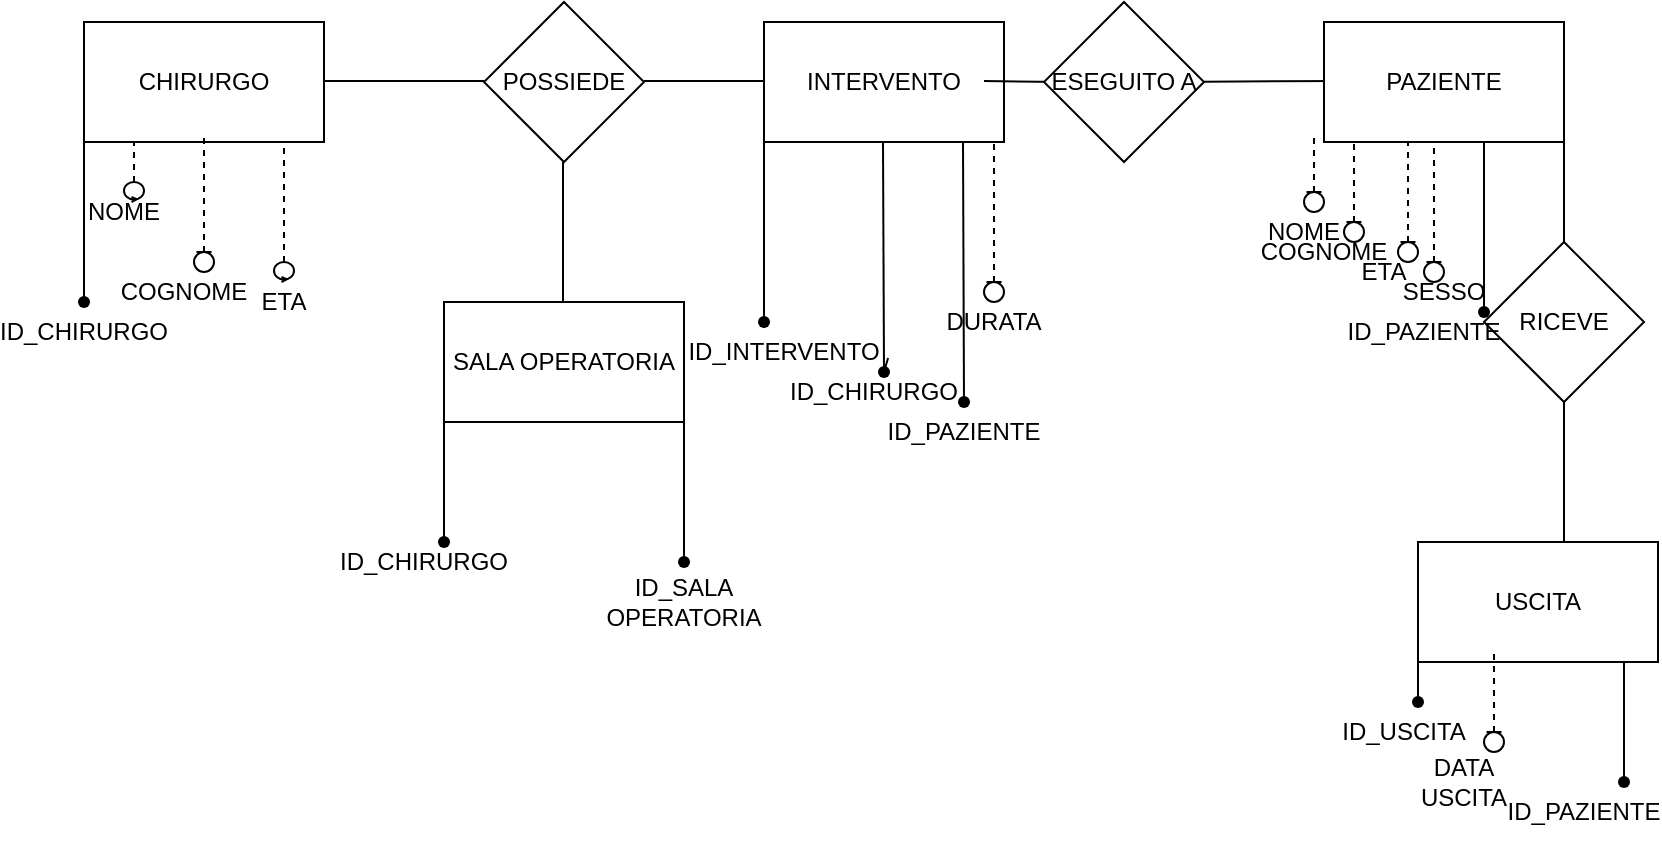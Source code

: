<mxfile version="20.8.16" type="device"><diagram name="Pagina-1" id="YYAqHqdakhzmwC8L4dUt"><mxGraphModel dx="1781" dy="600" grid="1" gridSize="10" guides="1" tooltips="1" connect="1" arrows="1" fold="1" page="1" pageScale="1" pageWidth="827" pageHeight="1169" math="0" shadow="0"><root><mxCell id="0"/><mxCell id="1" parent="0"/><mxCell id="OsOTePoWMQiRzXT1v3Qu-1" value="CHIRURGO" style="rounded=0;whiteSpace=wrap;html=1;" vertex="1" parent="1"><mxGeometry x="40" y="40" width="120" height="60" as="geometry"/></mxCell><mxCell id="OsOTePoWMQiRzXT1v3Qu-3" value="" style="endArrow=none;html=1;rounded=0;" edge="1" parent="1"><mxGeometry width="50" height="50" relative="1" as="geometry"><mxPoint x="160" y="69.5" as="sourcePoint"/><mxPoint x="240" y="69.5" as="targetPoint"/></mxGeometry></mxCell><mxCell id="OsOTePoWMQiRzXT1v3Qu-4" value="POSSIEDE" style="rhombus;whiteSpace=wrap;html=1;" vertex="1" parent="1"><mxGeometry x="240" y="30" width="80" height="80" as="geometry"/></mxCell><mxCell id="OsOTePoWMQiRzXT1v3Qu-5" value="" style="endArrow=none;html=1;rounded=0;" edge="1" parent="1"><mxGeometry width="50" height="50" relative="1" as="geometry"><mxPoint x="320" y="69.5" as="sourcePoint"/><mxPoint x="390" y="69.5" as="targetPoint"/></mxGeometry></mxCell><mxCell id="OsOTePoWMQiRzXT1v3Qu-6" value="INTERVENTO" style="rounded=0;whiteSpace=wrap;html=1;" vertex="1" parent="1"><mxGeometry x="380" y="40" width="120" height="60" as="geometry"/></mxCell><mxCell id="OsOTePoWMQiRzXT1v3Qu-7" value="" style="endArrow=none;html=1;rounded=0;" edge="1" parent="1"><mxGeometry width="50" height="50" relative="1" as="geometry"><mxPoint x="279.5" y="180" as="sourcePoint"/><mxPoint x="279.5" y="110" as="targetPoint"/></mxGeometry></mxCell><mxCell id="OsOTePoWMQiRzXT1v3Qu-8" value="SALA OPERATORIA" style="rounded=0;whiteSpace=wrap;html=1;" vertex="1" parent="1"><mxGeometry x="220" y="180" width="120" height="60" as="geometry"/></mxCell><mxCell id="OsOTePoWMQiRzXT1v3Qu-10" value="" style="endArrow=none;html=1;rounded=0;" edge="1" parent="1"><mxGeometry width="50" height="50" relative="1" as="geometry"><mxPoint x="490" y="69.5" as="sourcePoint"/><mxPoint x="530" y="70" as="targetPoint"/></mxGeometry></mxCell><mxCell id="OsOTePoWMQiRzXT1v3Qu-12" value="" style="endArrow=none;html=1;rounded=0;startArrow=none;" edge="1" parent="1" source="OsOTePoWMQiRzXT1v3Qu-11"><mxGeometry width="50" height="50" relative="1" as="geometry"><mxPoint x="600" y="69.5" as="sourcePoint"/><mxPoint x="670" y="69.5" as="targetPoint"/></mxGeometry></mxCell><mxCell id="OsOTePoWMQiRzXT1v3Qu-13" value="" style="endArrow=none;html=1;rounded=0;" edge="1" parent="1" target="OsOTePoWMQiRzXT1v3Qu-11"><mxGeometry width="50" height="50" relative="1" as="geometry"><mxPoint x="600" y="69.5" as="sourcePoint"/><mxPoint x="670" y="69.5" as="targetPoint"/></mxGeometry></mxCell><mxCell id="OsOTePoWMQiRzXT1v3Qu-11" value="ESEGUITO A" style="rhombus;whiteSpace=wrap;html=1;" vertex="1" parent="1"><mxGeometry x="520" y="30" width="80" height="80" as="geometry"/></mxCell><mxCell id="OsOTePoWMQiRzXT1v3Qu-14" value="PAZIENTE" style="rounded=0;whiteSpace=wrap;html=1;" vertex="1" parent="1"><mxGeometry x="660" y="40" width="120" height="60" as="geometry"/></mxCell><mxCell id="OsOTePoWMQiRzXT1v3Qu-15" value="" style="endArrow=none;html=1;rounded=0;" edge="1" parent="1"><mxGeometry width="50" height="50" relative="1" as="geometry"><mxPoint x="780" y="160" as="sourcePoint"/><mxPoint x="780" y="100" as="targetPoint"/></mxGeometry></mxCell><mxCell id="OsOTePoWMQiRzXT1v3Qu-18" value="" style="endArrow=none;html=1;rounded=0;" edge="1" parent="1"><mxGeometry width="50" height="50" relative="1" as="geometry"><mxPoint x="780" y="300" as="sourcePoint"/><mxPoint x="780" y="230" as="targetPoint"/></mxGeometry></mxCell><mxCell id="OsOTePoWMQiRzXT1v3Qu-19" value="USCITA" style="rounded=0;whiteSpace=wrap;html=1;" vertex="1" parent="1"><mxGeometry x="707" y="300" width="120" height="60" as="geometry"/></mxCell><mxCell id="OsOTePoWMQiRzXT1v3Qu-20" value="RICEVE" style="rhombus;whiteSpace=wrap;html=1;" vertex="1" parent="1"><mxGeometry x="740" y="150" width="80" height="80" as="geometry"/></mxCell><mxCell id="OsOTePoWMQiRzXT1v3Qu-21" value="" style="endArrow=none;html=1;rounded=0;startArrow=none;" edge="1" parent="1" source="OsOTePoWMQiRzXT1v3Qu-22"><mxGeometry width="50" height="50" relative="1" as="geometry"><mxPoint x="40" y="180" as="sourcePoint"/><mxPoint x="40" y="90" as="targetPoint"/></mxGeometry></mxCell><mxCell id="OsOTePoWMQiRzXT1v3Qu-23" value="" style="endArrow=none;html=1;rounded=0;" edge="1" parent="1" target="OsOTePoWMQiRzXT1v3Qu-22"><mxGeometry width="50" height="50" relative="1" as="geometry"><mxPoint x="40" y="180" as="sourcePoint"/><mxPoint x="40" y="90" as="targetPoint"/></mxGeometry></mxCell><mxCell id="OsOTePoWMQiRzXT1v3Qu-22" value="" style="shape=waypoint;sketch=0;fillStyle=solid;size=6;pointerEvents=1;points=[];fillColor=none;resizable=0;rotatable=0;perimeter=centerPerimeter;snapToPoint=1;" vertex="1" parent="1"><mxGeometry x="30" y="170" width="20" height="20" as="geometry"/></mxCell><mxCell id="OsOTePoWMQiRzXT1v3Qu-24" value="ID_CHIRURGO" style="text;strokeColor=none;align=center;fillColor=none;html=1;verticalAlign=middle;whiteSpace=wrap;rounded=0;" vertex="1" parent="1"><mxGeometry x="10" y="180" width="60" height="30" as="geometry"/></mxCell><mxCell id="OsOTePoWMQiRzXT1v3Qu-25" value="NOME" style="text;strokeColor=none;align=center;fillColor=none;html=1;verticalAlign=middle;whiteSpace=wrap;rounded=0;" vertex="1" parent="1"><mxGeometry x="30" y="120" width="60" height="30" as="geometry"/></mxCell><mxCell id="OsOTePoWMQiRzXT1v3Qu-26" value="COGNOME" style="text;strokeColor=none;align=center;fillColor=none;html=1;verticalAlign=middle;whiteSpace=wrap;rounded=0;" vertex="1" parent="1"><mxGeometry x="60" y="160" width="60" height="30" as="geometry"/></mxCell><mxCell id="OsOTePoWMQiRzXT1v3Qu-27" value="ETA" style="text;strokeColor=none;align=center;fillColor=none;html=1;verticalAlign=middle;whiteSpace=wrap;rounded=0;" vertex="1" parent="1"><mxGeometry x="110" y="165" width="60" height="30" as="geometry"/></mxCell><mxCell id="OsOTePoWMQiRzXT1v3Qu-28" value="" style="shape=umlLifeline;participant=umlControl;perimeter=lifelinePerimeter;whiteSpace=wrap;html=1;container=1;collapsible=0;recursiveResize=0;verticalAlign=top;spacingTop=36;outlineConnect=0;size=10;rotation=-180;" vertex="1" parent="1"><mxGeometry x="60" y="100" width="10" height="30" as="geometry"/></mxCell><mxCell id="OsOTePoWMQiRzXT1v3Qu-29" value="" style="shape=umlLifeline;participant=umlControl;perimeter=lifelinePerimeter;whiteSpace=wrap;html=1;container=1;collapsible=0;recursiveResize=0;verticalAlign=top;spacingTop=36;outlineConnect=0;size=10;rotation=-180;" vertex="1" parent="1"><mxGeometry x="135" y="100" width="10" height="70" as="geometry"/></mxCell><mxCell id="OsOTePoWMQiRzXT1v3Qu-30" value="" style="shape=umlLifeline;participant=umlEntity;perimeter=lifelinePerimeter;whiteSpace=wrap;html=1;container=1;collapsible=0;recursiveResize=0;verticalAlign=top;spacingTop=36;outlineConnect=0;size=10;rotation=-180;" vertex="1" parent="1"><mxGeometry x="95" y="95" width="10" height="70" as="geometry"/></mxCell><mxCell id="OsOTePoWMQiRzXT1v3Qu-31" value="NOME" style="text;strokeColor=none;align=center;fillColor=none;html=1;verticalAlign=middle;whiteSpace=wrap;rounded=0;" vertex="1" parent="1"><mxGeometry x="620" y="130" width="60" height="30" as="geometry"/></mxCell><mxCell id="OsOTePoWMQiRzXT1v3Qu-32" value="COGNOME" style="text;strokeColor=none;align=center;fillColor=none;html=1;verticalAlign=middle;whiteSpace=wrap;rounded=0;" vertex="1" parent="1"><mxGeometry x="630" y="140" width="60" height="30" as="geometry"/></mxCell><mxCell id="OsOTePoWMQiRzXT1v3Qu-33" value="" style="shape=umlLifeline;participant=umlEntity;perimeter=lifelinePerimeter;whiteSpace=wrap;html=1;container=1;collapsible=0;recursiveResize=0;verticalAlign=top;spacingTop=36;outlineConnect=0;size=10;rotation=-180;" vertex="1" parent="1"><mxGeometry x="650" y="95" width="10" height="40" as="geometry"/></mxCell><mxCell id="OsOTePoWMQiRzXT1v3Qu-34" value="" style="shape=umlLifeline;participant=umlEntity;perimeter=lifelinePerimeter;whiteSpace=wrap;html=1;container=1;collapsible=0;recursiveResize=0;verticalAlign=top;spacingTop=36;outlineConnect=0;size=10;rotation=-180;" vertex="1" parent="1"><mxGeometry x="670" y="100" width="10" height="50" as="geometry"/></mxCell><mxCell id="OsOTePoWMQiRzXT1v3Qu-35" value="ETA" style="text;strokeColor=none;align=center;fillColor=none;html=1;verticalAlign=middle;whiteSpace=wrap;rounded=0;" vertex="1" parent="1"><mxGeometry x="660" y="150" width="60" height="30" as="geometry"/></mxCell><mxCell id="OsOTePoWMQiRzXT1v3Qu-37" value="SESSO" style="text;strokeColor=none;align=center;fillColor=none;html=1;verticalAlign=middle;whiteSpace=wrap;rounded=0;" vertex="1" parent="1"><mxGeometry x="690" y="160" width="60" height="30" as="geometry"/></mxCell><mxCell id="OsOTePoWMQiRzXT1v3Qu-38" value="ID_PAZIENTE" style="text;strokeColor=none;align=center;fillColor=none;html=1;verticalAlign=middle;whiteSpace=wrap;rounded=0;" vertex="1" parent="1"><mxGeometry x="680" y="180" width="60" height="30" as="geometry"/></mxCell><mxCell id="OsOTePoWMQiRzXT1v3Qu-39" value="" style="shape=umlLifeline;participant=umlEntity;perimeter=lifelinePerimeter;whiteSpace=wrap;html=1;container=1;collapsible=0;recursiveResize=0;verticalAlign=top;spacingTop=36;outlineConnect=0;size=10;rotation=-180;" vertex="1" parent="1"><mxGeometry x="710" y="100" width="10" height="70" as="geometry"/></mxCell><mxCell id="OsOTePoWMQiRzXT1v3Qu-42" value="" style="shape=umlLifeline;participant=umlEntity;perimeter=lifelinePerimeter;whiteSpace=wrap;html=1;container=1;collapsible=0;recursiveResize=0;verticalAlign=top;spacingTop=36;outlineConnect=0;size=10;rotation=-180;" vertex="1" parent="1"><mxGeometry x="697" y="100" width="10" height="60" as="geometry"/></mxCell><mxCell id="OsOTePoWMQiRzXT1v3Qu-45" value="" style="endArrow=none;html=1;rounded=0;startArrow=none;" edge="1" parent="1" source="OsOTePoWMQiRzXT1v3Qu-52"><mxGeometry width="50" height="50" relative="1" as="geometry"><mxPoint x="220" y="300" as="sourcePoint"/><mxPoint x="220" y="230" as="targetPoint"/></mxGeometry></mxCell><mxCell id="OsOTePoWMQiRzXT1v3Qu-46" value="" style="endArrow=none;html=1;rounded=0;startArrow=none;" edge="1" parent="1" source="OsOTePoWMQiRzXT1v3Qu-48"><mxGeometry width="50" height="50" relative="1" as="geometry"><mxPoint x="340" y="310" as="sourcePoint"/><mxPoint x="340" y="220" as="targetPoint"/></mxGeometry></mxCell><mxCell id="OsOTePoWMQiRzXT1v3Qu-47" value="" style="endArrow=none;html=1;rounded=0;exitDx=0;exitDy=0;startArrow=none;" edge="1" parent="1" source="OsOTePoWMQiRzXT1v3Qu-50"><mxGeometry width="50" height="50" relative="1" as="geometry"><mxPoint x="740" y="175" as="sourcePoint"/><mxPoint x="740" y="100" as="targetPoint"/></mxGeometry></mxCell><mxCell id="OsOTePoWMQiRzXT1v3Qu-49" value="" style="endArrow=none;html=1;rounded=0;" edge="1" parent="1" target="OsOTePoWMQiRzXT1v3Qu-48"><mxGeometry width="50" height="50" relative="1" as="geometry"><mxPoint x="340" y="310" as="sourcePoint"/><mxPoint x="340" y="220" as="targetPoint"/></mxGeometry></mxCell><mxCell id="OsOTePoWMQiRzXT1v3Qu-48" value="" style="shape=waypoint;sketch=0;fillStyle=solid;size=6;pointerEvents=1;points=[];fillColor=none;resizable=0;rotatable=0;perimeter=centerPerimeter;snapToPoint=1;" vertex="1" parent="1"><mxGeometry x="330" y="300" width="20" height="20" as="geometry"/></mxCell><mxCell id="OsOTePoWMQiRzXT1v3Qu-51" value="" style="endArrow=none;html=1;rounded=0;exitX=1;exitY=0.25;exitDx=0;exitDy=0;" edge="1" parent="1" source="OsOTePoWMQiRzXT1v3Qu-38" target="OsOTePoWMQiRzXT1v3Qu-50"><mxGeometry width="50" height="50" relative="1" as="geometry"><mxPoint x="740" y="187.5" as="sourcePoint"/><mxPoint x="740" y="100" as="targetPoint"/></mxGeometry></mxCell><mxCell id="OsOTePoWMQiRzXT1v3Qu-50" value="" style="shape=waypoint;sketch=0;fillStyle=solid;size=6;pointerEvents=1;points=[];fillColor=none;resizable=0;rotatable=0;perimeter=centerPerimeter;snapToPoint=1;" vertex="1" parent="1"><mxGeometry x="730" y="175" width="20" height="20" as="geometry"/></mxCell><mxCell id="OsOTePoWMQiRzXT1v3Qu-53" value="" style="endArrow=none;html=1;rounded=0;" edge="1" parent="1" target="OsOTePoWMQiRzXT1v3Qu-52"><mxGeometry width="50" height="50" relative="1" as="geometry"><mxPoint x="220" y="300" as="sourcePoint"/><mxPoint x="220" y="230" as="targetPoint"/></mxGeometry></mxCell><mxCell id="OsOTePoWMQiRzXT1v3Qu-52" value="" style="shape=waypoint;sketch=0;fillStyle=solid;size=6;pointerEvents=1;points=[];fillColor=none;resizable=0;rotatable=0;perimeter=centerPerimeter;snapToPoint=1;" vertex="1" parent="1"><mxGeometry x="210" y="290" width="20" height="20" as="geometry"/></mxCell><mxCell id="OsOTePoWMQiRzXT1v3Qu-57" value="ID_CHIRURGO" style="text;strokeColor=none;align=center;fillColor=none;html=1;verticalAlign=middle;whiteSpace=wrap;rounded=0;" vertex="1" parent="1"><mxGeometry x="180" y="295" width="60" height="30" as="geometry"/></mxCell><mxCell id="OsOTePoWMQiRzXT1v3Qu-58" value="ID_SALA OPERATORIA" style="text;strokeColor=none;align=center;fillColor=none;html=1;verticalAlign=middle;whiteSpace=wrap;rounded=0;" vertex="1" parent="1"><mxGeometry x="310" y="315" width="60" height="30" as="geometry"/></mxCell><mxCell id="OsOTePoWMQiRzXT1v3Qu-59" value="ID_USCITA" style="text;strokeColor=none;align=center;fillColor=none;html=1;verticalAlign=middle;whiteSpace=wrap;rounded=0;" vertex="1" parent="1"><mxGeometry x="670" y="380" width="60" height="30" as="geometry"/></mxCell><mxCell id="OsOTePoWMQiRzXT1v3Qu-62" value="DATA USCITA" style="text;strokeColor=none;align=center;fillColor=none;html=1;verticalAlign=middle;whiteSpace=wrap;rounded=0;" vertex="1" parent="1"><mxGeometry x="700" y="405" width="60" height="30" as="geometry"/></mxCell><mxCell id="OsOTePoWMQiRzXT1v3Qu-63" value="ID_PAZIENTE" style="text;strokeColor=none;align=center;fillColor=none;html=1;verticalAlign=middle;whiteSpace=wrap;rounded=0;" vertex="1" parent="1"><mxGeometry x="760" y="420" width="60" height="30" as="geometry"/></mxCell><mxCell id="OsOTePoWMQiRzXT1v3Qu-64" value="" style="endArrow=none;html=1;rounded=0;" edge="1" parent="1"><mxGeometry width="50" height="50" relative="1" as="geometry"><mxPoint x="810" y="420" as="sourcePoint"/><mxPoint x="810" y="360" as="targetPoint"/></mxGeometry></mxCell><mxCell id="OsOTePoWMQiRzXT1v3Qu-65" value="" style="shape=waypoint;sketch=0;fillStyle=solid;size=6;pointerEvents=1;points=[];fillColor=none;resizable=0;rotatable=0;perimeter=centerPerimeter;snapToPoint=1;" vertex="1" parent="1"><mxGeometry x="800" y="410" width="20" height="20" as="geometry"/></mxCell><mxCell id="OsOTePoWMQiRzXT1v3Qu-66" value="" style="endArrow=none;html=1;rounded=0;startArrow=none;" edge="1" parent="1" source="OsOTePoWMQiRzXT1v3Qu-67"><mxGeometry width="50" height="50" relative="1" as="geometry"><mxPoint x="707" y="380" as="sourcePoint"/><mxPoint x="707" y="350" as="targetPoint"/></mxGeometry></mxCell><mxCell id="OsOTePoWMQiRzXT1v3Qu-68" value="" style="endArrow=none;html=1;rounded=0;" edge="1" parent="1" target="OsOTePoWMQiRzXT1v3Qu-67"><mxGeometry width="50" height="50" relative="1" as="geometry"><mxPoint x="707" y="380" as="sourcePoint"/><mxPoint x="707" y="350" as="targetPoint"/></mxGeometry></mxCell><mxCell id="OsOTePoWMQiRzXT1v3Qu-67" value="" style="shape=waypoint;sketch=0;fillStyle=solid;size=6;pointerEvents=1;points=[];fillColor=none;resizable=0;rotatable=0;perimeter=centerPerimeter;snapToPoint=1;" vertex="1" parent="1"><mxGeometry x="697" y="370" width="20" height="20" as="geometry"/></mxCell><mxCell id="OsOTePoWMQiRzXT1v3Qu-69" value="" style="endArrow=none;html=1;rounded=0;startArrow=none;" edge="1" parent="1" source="OsOTePoWMQiRzXT1v3Qu-70"><mxGeometry width="50" height="50" relative="1" as="geometry"><mxPoint x="380" y="190" as="sourcePoint"/><mxPoint x="380" y="100" as="targetPoint"/></mxGeometry></mxCell><mxCell id="OsOTePoWMQiRzXT1v3Qu-71" value="" style="endArrow=none;html=1;rounded=0;" edge="1" parent="1" target="OsOTePoWMQiRzXT1v3Qu-70"><mxGeometry width="50" height="50" relative="1" as="geometry"><mxPoint x="380" y="190" as="sourcePoint"/><mxPoint x="380" y="100" as="targetPoint"/></mxGeometry></mxCell><mxCell id="OsOTePoWMQiRzXT1v3Qu-70" value="" style="shape=waypoint;sketch=0;fillStyle=solid;size=6;pointerEvents=1;points=[];fillColor=none;resizable=0;rotatable=0;perimeter=centerPerimeter;snapToPoint=1;" vertex="1" parent="1"><mxGeometry x="370" y="180" width="20" height="20" as="geometry"/></mxCell><mxCell id="OsOTePoWMQiRzXT1v3Qu-72" value="ID_INTERVENTO" style="text;strokeColor=none;align=center;fillColor=none;html=1;verticalAlign=middle;whiteSpace=wrap;rounded=0;" vertex="1" parent="1"><mxGeometry x="360" y="190" width="60" height="30" as="geometry"/></mxCell><mxCell id="OsOTePoWMQiRzXT1v3Qu-75" value="" style="shape=umlLifeline;participant=umlEntity;perimeter=lifelinePerimeter;whiteSpace=wrap;html=1;container=1;collapsible=0;recursiveResize=0;verticalAlign=top;spacingTop=36;outlineConnect=0;size=10;rotation=-180;" vertex="1" parent="1"><mxGeometry x="490" y="100" width="10" height="80" as="geometry"/></mxCell><mxCell id="OsOTePoWMQiRzXT1v3Qu-76" value="" style="shape=umlLifeline;participant=umlEntity;perimeter=lifelinePerimeter;whiteSpace=wrap;html=1;container=1;collapsible=0;recursiveResize=0;verticalAlign=top;spacingTop=36;outlineConnect=0;size=10;rotation=-180;" vertex="1" parent="1"><mxGeometry x="740" y="355" width="10" height="50" as="geometry"/></mxCell><mxCell id="OsOTePoWMQiRzXT1v3Qu-78" value="DURATA" style="text;strokeColor=none;align=center;fillColor=none;html=1;verticalAlign=middle;whiteSpace=wrap;rounded=0;" vertex="1" parent="1"><mxGeometry x="465" y="175" width="60" height="30" as="geometry"/></mxCell><mxCell id="OsOTePoWMQiRzXT1v3Qu-79" value="ID_CHIRURGO" style="text;strokeColor=none;align=center;fillColor=none;html=1;verticalAlign=middle;whiteSpace=wrap;rounded=0;" vertex="1" parent="1"><mxGeometry x="405" y="210" width="60" height="30" as="geometry"/></mxCell><mxCell id="OsOTePoWMQiRzXT1v3Qu-80" value="ID_PAZIENTE" style="text;strokeColor=none;align=center;fillColor=none;html=1;verticalAlign=middle;whiteSpace=wrap;rounded=0;" vertex="1" parent="1"><mxGeometry x="450" y="230" width="60" height="30" as="geometry"/></mxCell><mxCell id="OsOTePoWMQiRzXT1v3Qu-81" value="" style="endArrow=none;html=1;rounded=0;exitDx=0;exitDy=0;exitPerimeter=0;startArrow=none;" edge="1" parent="1" source="OsOTePoWMQiRzXT1v3Qu-85"><mxGeometry width="50" height="50" relative="1" as="geometry"><mxPoint x="439.5" y="160" as="sourcePoint"/><mxPoint x="439.5" y="100" as="targetPoint"/></mxGeometry></mxCell><mxCell id="OsOTePoWMQiRzXT1v3Qu-82" value="" style="endArrow=none;html=1;rounded=0;exitDx=0;exitDy=0;startArrow=none;" edge="1" parent="1" source="OsOTePoWMQiRzXT1v3Qu-83"><mxGeometry width="50" height="50" relative="1" as="geometry"><mxPoint x="479.5" y="190" as="sourcePoint"/><mxPoint x="479.5" y="100" as="targetPoint"/></mxGeometry></mxCell><mxCell id="OsOTePoWMQiRzXT1v3Qu-84" value="" style="endArrow=none;html=1;rounded=0;exitX=0.5;exitY=0;exitDx=0;exitDy=0;" edge="1" parent="1" source="OsOTePoWMQiRzXT1v3Qu-80" target="OsOTePoWMQiRzXT1v3Qu-83"><mxGeometry width="50" height="50" relative="1" as="geometry"><mxPoint x="480" y="230" as="sourcePoint"/><mxPoint x="479.5" y="100" as="targetPoint"/></mxGeometry></mxCell><mxCell id="OsOTePoWMQiRzXT1v3Qu-83" value="" style="shape=waypoint;sketch=0;fillStyle=solid;size=6;pointerEvents=1;points=[];fillColor=none;resizable=0;rotatable=0;perimeter=centerPerimeter;snapToPoint=1;" vertex="1" parent="1"><mxGeometry x="470" y="220" width="20" height="20" as="geometry"/></mxCell><mxCell id="OsOTePoWMQiRzXT1v3Qu-86" value="" style="endArrow=none;html=1;rounded=0;exitX=0.617;exitY=-0.067;exitDx=0;exitDy=0;exitPerimeter=0;" edge="1" parent="1" source="OsOTePoWMQiRzXT1v3Qu-79" target="OsOTePoWMQiRzXT1v3Qu-85"><mxGeometry width="50" height="50" relative="1" as="geometry"><mxPoint x="442.02" y="207.99" as="sourcePoint"/><mxPoint x="439.5" y="100" as="targetPoint"/></mxGeometry></mxCell><mxCell id="OsOTePoWMQiRzXT1v3Qu-85" value="" style="shape=waypoint;sketch=0;fillStyle=solid;size=6;pointerEvents=1;points=[];fillColor=none;resizable=0;rotatable=0;perimeter=centerPerimeter;snapToPoint=1;" vertex="1" parent="1"><mxGeometry x="430" y="205" width="20" height="20" as="geometry"/></mxCell></root></mxGraphModel></diagram></mxfile>